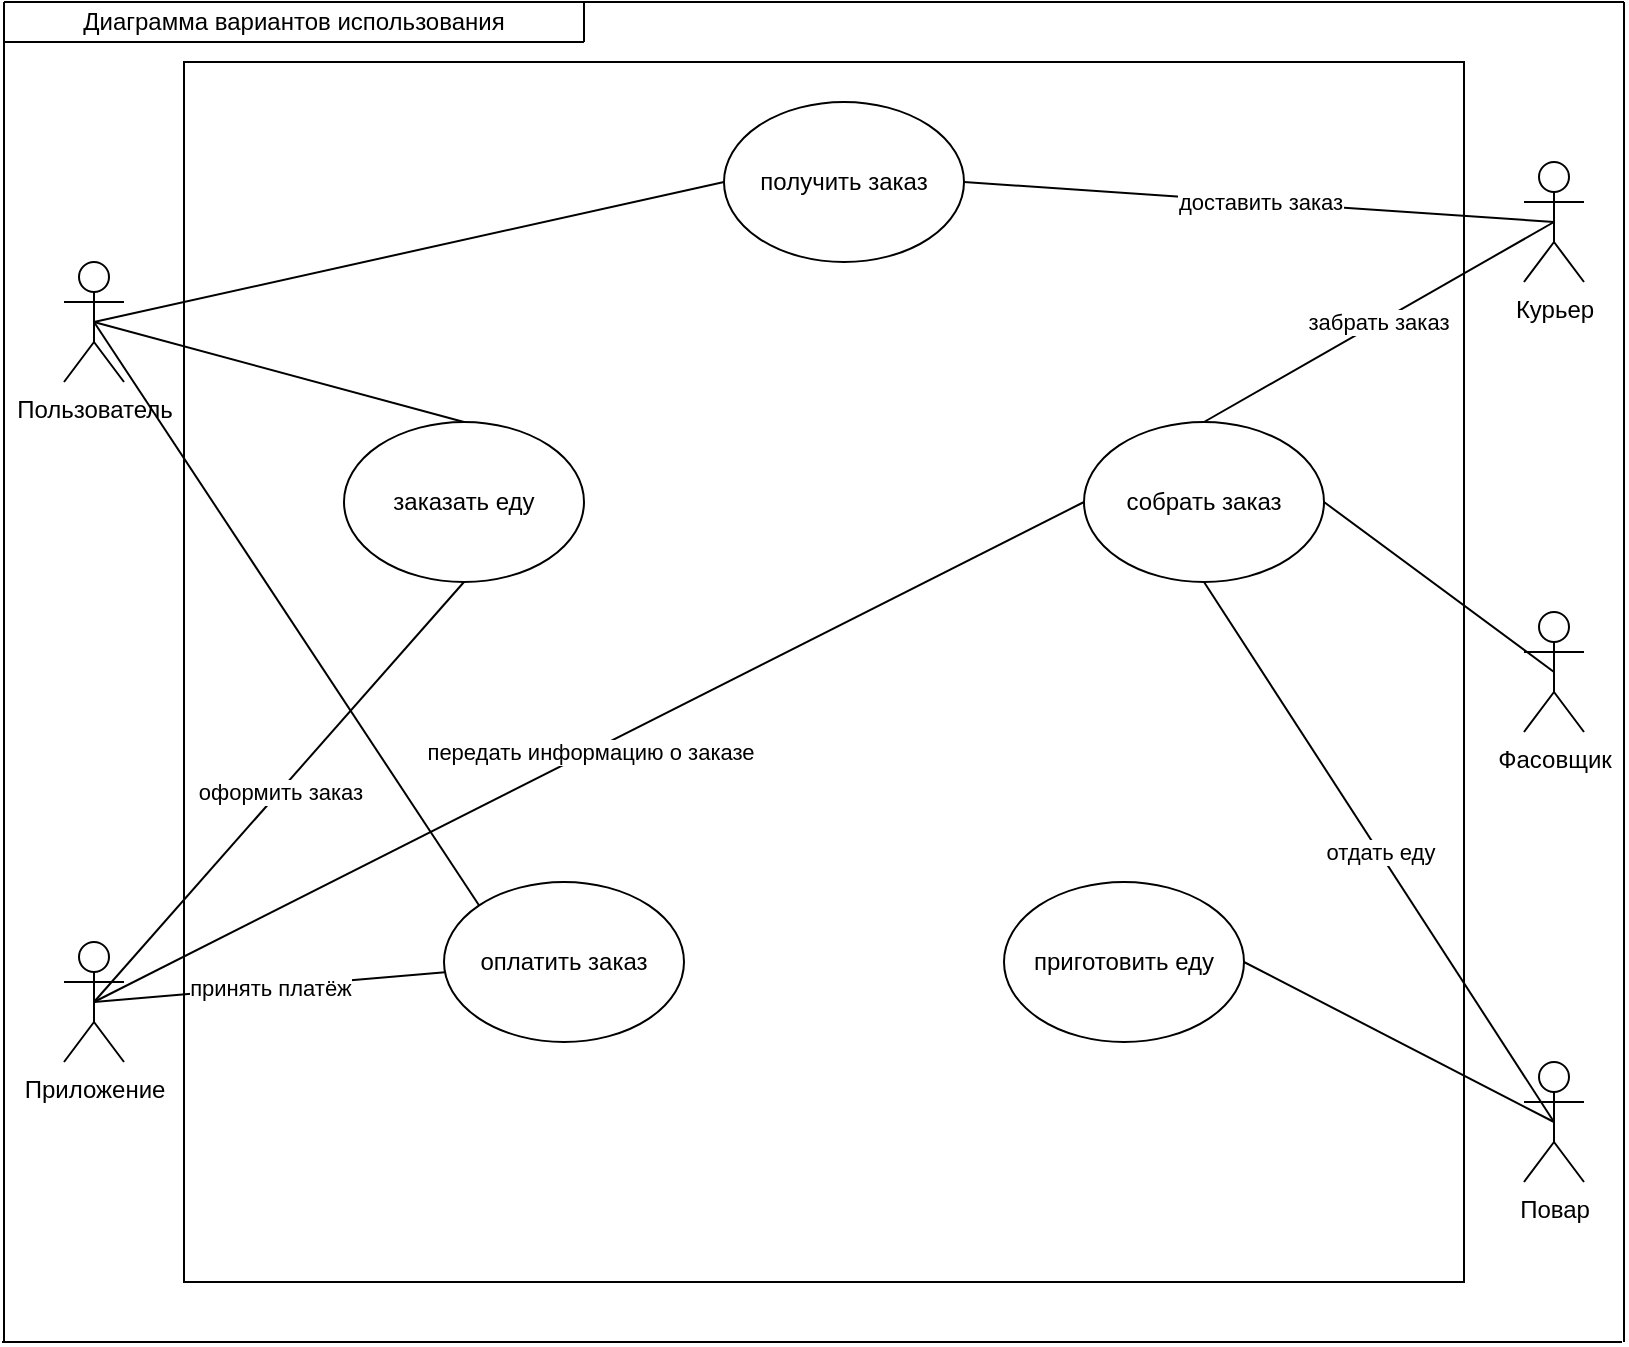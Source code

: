 <mxfile version="24.5.1" type="device">
  <diagram name="Страница — 1" id="DerMG-YyDdTrif-bbABX">
    <mxGraphModel dx="1386" dy="759" grid="1" gridSize="10" guides="1" tooltips="1" connect="1" arrows="1" fold="1" page="1" pageScale="1" pageWidth="827" pageHeight="1169" math="0" shadow="0">
      <root>
        <mxCell id="0" />
        <mxCell id="1" parent="0" />
        <mxCell id="Cz0Wmj4k9qMDrqRfvvPj-1" value="Пользователь" style="shape=umlActor;verticalLabelPosition=bottom;verticalAlign=top;html=1;outlineConnect=0;" vertex="1" parent="1">
          <mxGeometry x="40" y="140" width="30" height="60" as="geometry" />
        </mxCell>
        <mxCell id="Cz0Wmj4k9qMDrqRfvvPj-2" value="Приложение" style="shape=umlActor;verticalLabelPosition=bottom;verticalAlign=top;html=1;outlineConnect=0;" vertex="1" parent="1">
          <mxGeometry x="40" y="480" width="30" height="60" as="geometry" />
        </mxCell>
        <mxCell id="Cz0Wmj4k9qMDrqRfvvPj-3" value="Курьер" style="shape=umlActor;verticalLabelPosition=bottom;verticalAlign=top;html=1;outlineConnect=0;" vertex="1" parent="1">
          <mxGeometry x="770" y="90" width="30" height="60" as="geometry" />
        </mxCell>
        <mxCell id="Cz0Wmj4k9qMDrqRfvvPj-4" value="Повар" style="shape=umlActor;verticalLabelPosition=bottom;verticalAlign=top;html=1;outlineConnect=0;" vertex="1" parent="1">
          <mxGeometry x="770" y="540" width="30" height="60" as="geometry" />
        </mxCell>
        <mxCell id="Cz0Wmj4k9qMDrqRfvvPj-8" value="" style="rounded=0;whiteSpace=wrap;html=1;" vertex="1" parent="1">
          <mxGeometry x="100" y="40" width="640" height="610" as="geometry" />
        </mxCell>
        <mxCell id="Cz0Wmj4k9qMDrqRfvvPj-12" value="получить заказ" style="ellipse;whiteSpace=wrap;html=1;" vertex="1" parent="1">
          <mxGeometry x="370" y="60" width="120" height="80" as="geometry" />
        </mxCell>
        <mxCell id="Cz0Wmj4k9qMDrqRfvvPj-13" value="собрать заказ" style="ellipse;whiteSpace=wrap;html=1;" vertex="1" parent="1">
          <mxGeometry x="550" y="220" width="120" height="80" as="geometry" />
        </mxCell>
        <mxCell id="Cz0Wmj4k9qMDrqRfvvPj-14" value="заказать еду" style="ellipse;whiteSpace=wrap;html=1;" vertex="1" parent="1">
          <mxGeometry x="180" y="220" width="120" height="80" as="geometry" />
        </mxCell>
        <mxCell id="Cz0Wmj4k9qMDrqRfvvPj-15" value="оплатить заказ" style="ellipse;whiteSpace=wrap;html=1;" vertex="1" parent="1">
          <mxGeometry x="230" y="450" width="120" height="80" as="geometry" />
        </mxCell>
        <mxCell id="Cz0Wmj4k9qMDrqRfvvPj-16" value="приготовить еду" style="ellipse;whiteSpace=wrap;html=1;" vertex="1" parent="1">
          <mxGeometry x="510" y="450" width="120" height="80" as="geometry" />
        </mxCell>
        <mxCell id="Cz0Wmj4k9qMDrqRfvvPj-22" value="принять платёж" style="endArrow=none;html=1;rounded=0;exitX=0.5;exitY=0.5;exitDx=0;exitDy=0;exitPerimeter=0;" edge="1" parent="1" source="Cz0Wmj4k9qMDrqRfvvPj-2" target="Cz0Wmj4k9qMDrqRfvvPj-15">
          <mxGeometry width="50" height="50" relative="1" as="geometry">
            <mxPoint x="238.182" y="610" as="sourcePoint" />
            <mxPoint x="140" y="340" as="targetPoint" />
            <Array as="points" />
          </mxGeometry>
        </mxCell>
        <mxCell id="Cz0Wmj4k9qMDrqRfvvPj-23" value="" style="endArrow=none;html=1;rounded=0;entryX=0.5;entryY=0.5;entryDx=0;entryDy=0;entryPerimeter=0;exitX=0;exitY=0;exitDx=0;exitDy=0;" edge="1" parent="1" source="Cz0Wmj4k9qMDrqRfvvPj-15" target="Cz0Wmj4k9qMDrqRfvvPj-1">
          <mxGeometry width="50" height="50" relative="1" as="geometry">
            <mxPoint x="390" y="420" as="sourcePoint" />
            <mxPoint x="440" y="370" as="targetPoint" />
          </mxGeometry>
        </mxCell>
        <mxCell id="Cz0Wmj4k9qMDrqRfvvPj-24" value="" style="endArrow=none;html=1;rounded=0;exitX=1;exitY=0.5;exitDx=0;exitDy=0;entryX=0.5;entryY=0.5;entryDx=0;entryDy=0;entryPerimeter=0;" edge="1" parent="1" source="Cz0Wmj4k9qMDrqRfvvPj-16" target="Cz0Wmj4k9qMDrqRfvvPj-4">
          <mxGeometry width="50" height="50" relative="1" as="geometry">
            <mxPoint x="660" y="530" as="sourcePoint" />
            <mxPoint x="710" y="480" as="targetPoint" />
          </mxGeometry>
        </mxCell>
        <mxCell id="Cz0Wmj4k9qMDrqRfvvPj-25" value="отдать еду" style="endArrow=none;html=1;rounded=0;entryX=0.5;entryY=0.5;entryDx=0;entryDy=0;entryPerimeter=0;exitX=0.5;exitY=1;exitDx=0;exitDy=0;" edge="1" parent="1" source="Cz0Wmj4k9qMDrqRfvvPj-13" target="Cz0Wmj4k9qMDrqRfvvPj-4">
          <mxGeometry width="50" height="50" relative="1" as="geometry">
            <mxPoint x="390" y="420" as="sourcePoint" />
            <mxPoint x="440" y="370" as="targetPoint" />
          </mxGeometry>
        </mxCell>
        <mxCell id="Cz0Wmj4k9qMDrqRfvvPj-26" value="забрать заказ" style="endArrow=none;html=1;rounded=0;entryX=0.5;entryY=0;entryDx=0;entryDy=0;exitX=0.5;exitY=0.5;exitDx=0;exitDy=0;exitPerimeter=0;" edge="1" parent="1" source="Cz0Wmj4k9qMDrqRfvvPj-3" target="Cz0Wmj4k9qMDrqRfvvPj-13">
          <mxGeometry width="50" height="50" relative="1" as="geometry">
            <mxPoint x="390" y="420" as="sourcePoint" />
            <mxPoint x="440" y="370" as="targetPoint" />
          </mxGeometry>
        </mxCell>
        <mxCell id="Cz0Wmj4k9qMDrqRfvvPj-27" value="" style="endArrow=none;html=1;rounded=0;exitX=0.5;exitY=0.5;exitDx=0;exitDy=0;exitPerimeter=0;entryX=1;entryY=0.5;entryDx=0;entryDy=0;" edge="1" parent="1" source="Cz0Wmj4k9qMDrqRfvvPj-28" target="Cz0Wmj4k9qMDrqRfvvPj-13">
          <mxGeometry width="50" height="50" relative="1" as="geometry">
            <mxPoint x="390" y="420" as="sourcePoint" />
            <mxPoint x="440" y="370" as="targetPoint" />
          </mxGeometry>
        </mxCell>
        <mxCell id="Cz0Wmj4k9qMDrqRfvvPj-28" value="Фасовщик" style="shape=umlActor;verticalLabelPosition=bottom;verticalAlign=top;html=1;outlineConnect=0;" vertex="1" parent="1">
          <mxGeometry x="770" y="315" width="30" height="60" as="geometry" />
        </mxCell>
        <mxCell id="Cz0Wmj4k9qMDrqRfvvPj-29" value="доставить заказ" style="endArrow=none;html=1;rounded=0;entryX=0.5;entryY=0.5;entryDx=0;entryDy=0;entryPerimeter=0;exitX=1;exitY=0.5;exitDx=0;exitDy=0;" edge="1" parent="1" source="Cz0Wmj4k9qMDrqRfvvPj-12" target="Cz0Wmj4k9qMDrqRfvvPj-3">
          <mxGeometry width="50" height="50" relative="1" as="geometry">
            <mxPoint x="390" y="420" as="sourcePoint" />
            <mxPoint x="440" y="370" as="targetPoint" />
          </mxGeometry>
        </mxCell>
        <mxCell id="Cz0Wmj4k9qMDrqRfvvPj-30" value="" style="endArrow=none;html=1;rounded=0;entryX=0;entryY=0.5;entryDx=0;entryDy=0;exitX=0.5;exitY=0.5;exitDx=0;exitDy=0;exitPerimeter=0;" edge="1" parent="1" source="Cz0Wmj4k9qMDrqRfvvPj-1" target="Cz0Wmj4k9qMDrqRfvvPj-12">
          <mxGeometry width="50" height="50" relative="1" as="geometry">
            <mxPoint x="390" y="420" as="sourcePoint" />
            <mxPoint x="440" y="370" as="targetPoint" />
          </mxGeometry>
        </mxCell>
        <mxCell id="Cz0Wmj4k9qMDrqRfvvPj-32" value="оформить заказ" style="endArrow=none;html=1;rounded=0;exitX=0.5;exitY=0.5;exitDx=0;exitDy=0;exitPerimeter=0;entryX=0.5;entryY=1;entryDx=0;entryDy=0;" edge="1" parent="1" source="Cz0Wmj4k9qMDrqRfvvPj-2" target="Cz0Wmj4k9qMDrqRfvvPj-14">
          <mxGeometry width="50" height="50" relative="1" as="geometry">
            <mxPoint x="390" y="420" as="sourcePoint" />
            <mxPoint x="440" y="370" as="targetPoint" />
          </mxGeometry>
        </mxCell>
        <mxCell id="Cz0Wmj4k9qMDrqRfvvPj-33" value="передать информацию о заказе" style="endArrow=none;html=1;rounded=0;exitX=0.5;exitY=0.5;exitDx=0;exitDy=0;exitPerimeter=0;entryX=0;entryY=0.5;entryDx=0;entryDy=0;" edge="1" parent="1" source="Cz0Wmj4k9qMDrqRfvvPj-2" target="Cz0Wmj4k9qMDrqRfvvPj-13">
          <mxGeometry width="50" height="50" relative="1" as="geometry">
            <mxPoint x="390" y="420" as="sourcePoint" />
            <mxPoint x="440" y="370" as="targetPoint" />
          </mxGeometry>
        </mxCell>
        <mxCell id="Cz0Wmj4k9qMDrqRfvvPj-36" value="" style="endArrow=none;html=1;rounded=0;exitX=0.5;exitY=0.5;exitDx=0;exitDy=0;exitPerimeter=0;entryX=0.5;entryY=0;entryDx=0;entryDy=0;" edge="1" parent="1" source="Cz0Wmj4k9qMDrqRfvvPj-1" target="Cz0Wmj4k9qMDrqRfvvPj-14">
          <mxGeometry width="50" height="50" relative="1" as="geometry">
            <mxPoint x="390" y="420" as="sourcePoint" />
            <mxPoint x="440" y="370" as="targetPoint" />
          </mxGeometry>
        </mxCell>
        <mxCell id="Cz0Wmj4k9qMDrqRfvvPj-40" value="" style="endArrow=none;html=1;rounded=0;" edge="1" parent="1">
          <mxGeometry width="50" height="50" relative="1" as="geometry">
            <mxPoint x="819" y="680" as="sourcePoint" />
            <mxPoint x="9" y="680" as="targetPoint" />
          </mxGeometry>
        </mxCell>
        <mxCell id="Cz0Wmj4k9qMDrqRfvvPj-41" value="" style="endArrow=none;html=1;rounded=0;" edge="1" parent="1">
          <mxGeometry width="50" height="50" relative="1" as="geometry">
            <mxPoint x="10" y="680" as="sourcePoint" />
            <mxPoint x="10" y="10" as="targetPoint" />
          </mxGeometry>
        </mxCell>
        <mxCell id="Cz0Wmj4k9qMDrqRfvvPj-42" value="" style="endArrow=none;html=1;rounded=0;" edge="1" parent="1">
          <mxGeometry width="50" height="50" relative="1" as="geometry">
            <mxPoint x="820" y="680" as="sourcePoint" />
            <mxPoint x="820" y="10" as="targetPoint" />
          </mxGeometry>
        </mxCell>
        <mxCell id="Cz0Wmj4k9qMDrqRfvvPj-43" value="" style="endArrow=none;html=1;rounded=0;" edge="1" parent="1">
          <mxGeometry width="50" height="50" relative="1" as="geometry">
            <mxPoint x="10" y="10" as="sourcePoint" />
            <mxPoint x="820" y="10" as="targetPoint" />
          </mxGeometry>
        </mxCell>
        <mxCell id="Cz0Wmj4k9qMDrqRfvvPj-44" value="Диаграмма вариантов использования" style="text;html=1;align=center;verticalAlign=middle;whiteSpace=wrap;rounded=0;" vertex="1" parent="1">
          <mxGeometry x="10" y="10" width="290" height="20" as="geometry" />
        </mxCell>
        <mxCell id="Cz0Wmj4k9qMDrqRfvvPj-45" value="" style="endArrow=none;html=1;rounded=0;entryX=1;entryY=1;entryDx=0;entryDy=0;exitX=1;exitY=0;exitDx=0;exitDy=0;" edge="1" parent="1" source="Cz0Wmj4k9qMDrqRfvvPj-44" target="Cz0Wmj4k9qMDrqRfvvPj-44">
          <mxGeometry width="50" height="50" relative="1" as="geometry">
            <mxPoint x="390" y="420" as="sourcePoint" />
            <mxPoint x="440" y="370" as="targetPoint" />
          </mxGeometry>
        </mxCell>
        <mxCell id="Cz0Wmj4k9qMDrqRfvvPj-46" value="" style="endArrow=none;html=1;rounded=0;exitX=0;exitY=1;exitDx=0;exitDy=0;entryX=1;entryY=1;entryDx=0;entryDy=0;" edge="1" parent="1" source="Cz0Wmj4k9qMDrqRfvvPj-44" target="Cz0Wmj4k9qMDrqRfvvPj-44">
          <mxGeometry width="50" height="50" relative="1" as="geometry">
            <mxPoint x="390" y="420" as="sourcePoint" />
            <mxPoint x="440" y="370" as="targetPoint" />
          </mxGeometry>
        </mxCell>
      </root>
    </mxGraphModel>
  </diagram>
</mxfile>
